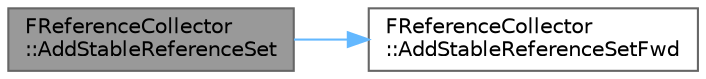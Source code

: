 digraph "FReferenceCollector::AddStableReferenceSet"
{
 // INTERACTIVE_SVG=YES
 // LATEX_PDF_SIZE
  bgcolor="transparent";
  edge [fontname=Helvetica,fontsize=10,labelfontname=Helvetica,labelfontsize=10];
  node [fontname=Helvetica,fontsize=10,shape=box,height=0.2,width=0.4];
  rankdir="LR";
  Node1 [id="Node000001",label="FReferenceCollector\l::AddStableReferenceSet",height=0.2,width=0.4,color="gray40", fillcolor="grey60", style="filled", fontcolor="black",tooltip=" "];
  Node1 -> Node2 [id="edge1_Node000001_Node000002",color="steelblue1",style="solid",tooltip=" "];
  Node2 [id="Node000002",label="FReferenceCollector\l::AddStableReferenceSetFwd",height=0.2,width=0.4,color="grey40", fillcolor="white", style="filled",URL="$d9/d05/classFReferenceCollector.html#a8d97d3e45e20c0def57e7bfc6eae0352",tooltip=" "];
}
